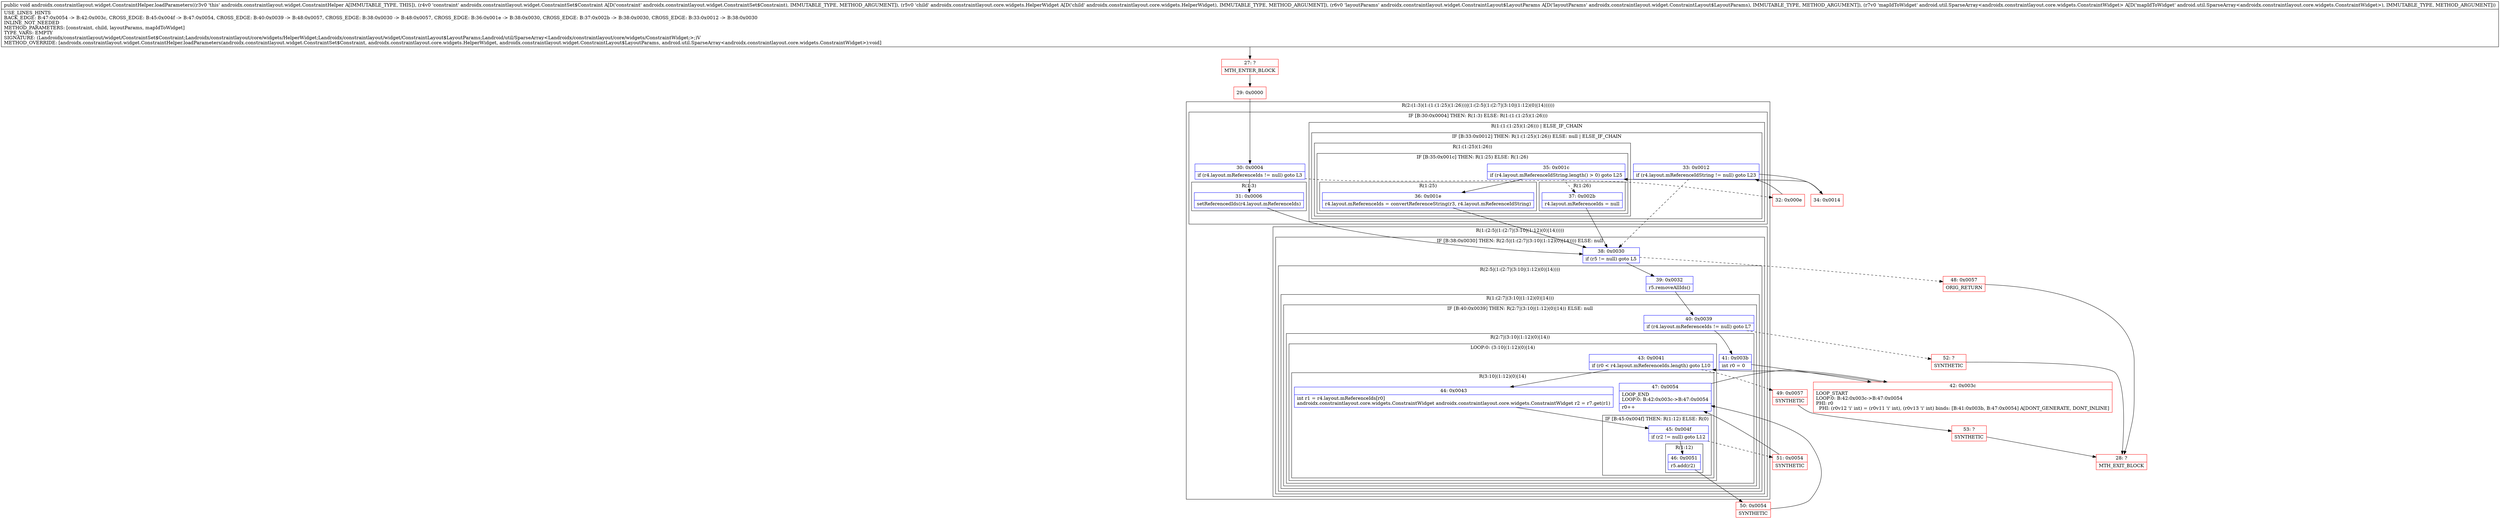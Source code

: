 digraph "CFG forandroidx.constraintlayout.widget.ConstraintHelper.loadParameters(Landroidx\/constraintlayout\/widget\/ConstraintSet$Constraint;Landroidx\/constraintlayout\/core\/widgets\/HelperWidget;Landroidx\/constraintlayout\/widget\/ConstraintLayout$LayoutParams;Landroid\/util\/SparseArray;)V" {
subgraph cluster_Region_1867606370 {
label = "R(2:(1:3)(1:(1:(1:25)(1:26)))|(1:(2:5|(1:(2:7|(3:10|(1:12)(0)|14))))))";
node [shape=record,color=blue];
subgraph cluster_IfRegion_1202589289 {
label = "IF [B:30:0x0004] THEN: R(1:3) ELSE: R(1:(1:(1:25)(1:26)))";
node [shape=record,color=blue];
Node_30 [shape=record,label="{30\:\ 0x0004|if (r4.layout.mReferenceIds != null) goto L3\l}"];
subgraph cluster_Region_679877775 {
label = "R(1:3)";
node [shape=record,color=blue];
Node_31 [shape=record,label="{31\:\ 0x0006|setReferencedIds(r4.layout.mReferenceIds)\l}"];
}
subgraph cluster_Region_412042450 {
label = "R(1:(1:(1:25)(1:26))) | ELSE_IF_CHAIN\l";
node [shape=record,color=blue];
subgraph cluster_IfRegion_2096182488 {
label = "IF [B:33:0x0012] THEN: R(1:(1:25)(1:26)) ELSE: null | ELSE_IF_CHAIN\l";
node [shape=record,color=blue];
Node_33 [shape=record,label="{33\:\ 0x0012|if (r4.layout.mReferenceIdString != null) goto L23\l}"];
subgraph cluster_Region_1260105833 {
label = "R(1:(1:25)(1:26))";
node [shape=record,color=blue];
subgraph cluster_IfRegion_1407299553 {
label = "IF [B:35:0x001c] THEN: R(1:25) ELSE: R(1:26)";
node [shape=record,color=blue];
Node_35 [shape=record,label="{35\:\ 0x001c|if (r4.layout.mReferenceIdString.length() \> 0) goto L25\l}"];
subgraph cluster_Region_833280155 {
label = "R(1:25)";
node [shape=record,color=blue];
Node_36 [shape=record,label="{36\:\ 0x001e|r4.layout.mReferenceIds = convertReferenceString(r3, r4.layout.mReferenceIdString)\l}"];
}
subgraph cluster_Region_1149791618 {
label = "R(1:26)";
node [shape=record,color=blue];
Node_37 [shape=record,label="{37\:\ 0x002b|r4.layout.mReferenceIds = null\l}"];
}
}
}
}
}
}
subgraph cluster_Region_1376130434 {
label = "R(1:(2:5|(1:(2:7|(3:10|(1:12)(0)|14)))))";
node [shape=record,color=blue];
subgraph cluster_IfRegion_214316676 {
label = "IF [B:38:0x0030] THEN: R(2:5|(1:(2:7|(3:10|(1:12)(0)|14)))) ELSE: null";
node [shape=record,color=blue];
Node_38 [shape=record,label="{38\:\ 0x0030|if (r5 != null) goto L5\l}"];
subgraph cluster_Region_1800358279 {
label = "R(2:5|(1:(2:7|(3:10|(1:12)(0)|14))))";
node [shape=record,color=blue];
Node_39 [shape=record,label="{39\:\ 0x0032|r5.removeAllIds()\l}"];
subgraph cluster_Region_1814879505 {
label = "R(1:(2:7|(3:10|(1:12)(0)|14)))";
node [shape=record,color=blue];
subgraph cluster_IfRegion_241463059 {
label = "IF [B:40:0x0039] THEN: R(2:7|(3:10|(1:12)(0)|14)) ELSE: null";
node [shape=record,color=blue];
Node_40 [shape=record,label="{40\:\ 0x0039|if (r4.layout.mReferenceIds != null) goto L7\l}"];
subgraph cluster_Region_1864332868 {
label = "R(2:7|(3:10|(1:12)(0)|14))";
node [shape=record,color=blue];
Node_41 [shape=record,label="{41\:\ 0x003b|int r0 = 0\l}"];
subgraph cluster_LoopRegion_2043672170 {
label = "LOOP:0: (3:10|(1:12)(0)|14)";
node [shape=record,color=blue];
Node_43 [shape=record,label="{43\:\ 0x0041|if (r0 \< r4.layout.mReferenceIds.length) goto L10\l}"];
subgraph cluster_Region_1359268550 {
label = "R(3:10|(1:12)(0)|14)";
node [shape=record,color=blue];
Node_44 [shape=record,label="{44\:\ 0x0043|int r1 = r4.layout.mReferenceIds[r0]\landroidx.constraintlayout.core.widgets.ConstraintWidget androidx.constraintlayout.core.widgets.ConstraintWidget r2 = r7.get(r1)\l}"];
subgraph cluster_IfRegion_750673439 {
label = "IF [B:45:0x004f] THEN: R(1:12) ELSE: R(0)";
node [shape=record,color=blue];
Node_45 [shape=record,label="{45\:\ 0x004f|if (r2 != null) goto L12\l}"];
subgraph cluster_Region_940028058 {
label = "R(1:12)";
node [shape=record,color=blue];
Node_46 [shape=record,label="{46\:\ 0x0051|r5.add(r2)\l}"];
}
subgraph cluster_Region_866847309 {
label = "R(0)";
node [shape=record,color=blue];
}
}
Node_47 [shape=record,label="{47\:\ 0x0054|LOOP_END\lLOOP:0: B:42:0x003c\-\>B:47:0x0054\l|r0++\l}"];
}
}
}
}
}
}
}
}
}
Node_27 [shape=record,color=red,label="{27\:\ ?|MTH_ENTER_BLOCK\l}"];
Node_29 [shape=record,color=red,label="{29\:\ 0x0000}"];
Node_42 [shape=record,color=red,label="{42\:\ 0x003c|LOOP_START\lLOOP:0: B:42:0x003c\-\>B:47:0x0054\lPHI: r0 \l  PHI: (r0v12 'i' int) = (r0v11 'i' int), (r0v13 'i' int) binds: [B:41:0x003b, B:47:0x0054] A[DONT_GENERATE, DONT_INLINE]\l}"];
Node_50 [shape=record,color=red,label="{50\:\ 0x0054|SYNTHETIC\l}"];
Node_51 [shape=record,color=red,label="{51\:\ 0x0054|SYNTHETIC\l}"];
Node_49 [shape=record,color=red,label="{49\:\ 0x0057|SYNTHETIC\l}"];
Node_53 [shape=record,color=red,label="{53\:\ ?|SYNTHETIC\l}"];
Node_28 [shape=record,color=red,label="{28\:\ ?|MTH_EXIT_BLOCK\l}"];
Node_52 [shape=record,color=red,label="{52\:\ ?|SYNTHETIC\l}"];
Node_48 [shape=record,color=red,label="{48\:\ 0x0057|ORIG_RETURN\l}"];
Node_32 [shape=record,color=red,label="{32\:\ 0x000e}"];
Node_34 [shape=record,color=red,label="{34\:\ 0x0014}"];
MethodNode[shape=record,label="{public void androidx.constraintlayout.widget.ConstraintHelper.loadParameters((r3v0 'this' androidx.constraintlayout.widget.ConstraintHelper A[IMMUTABLE_TYPE, THIS]), (r4v0 'constraint' androidx.constraintlayout.widget.ConstraintSet$Constraint A[D('constraint' androidx.constraintlayout.widget.ConstraintSet$Constraint), IMMUTABLE_TYPE, METHOD_ARGUMENT]), (r5v0 'child' androidx.constraintlayout.core.widgets.HelperWidget A[D('child' androidx.constraintlayout.core.widgets.HelperWidget), IMMUTABLE_TYPE, METHOD_ARGUMENT]), (r6v0 'layoutParams' androidx.constraintlayout.widget.ConstraintLayout$LayoutParams A[D('layoutParams' androidx.constraintlayout.widget.ConstraintLayout$LayoutParams), IMMUTABLE_TYPE, METHOD_ARGUMENT]), (r7v0 'mapIdToWidget' android.util.SparseArray\<androidx.constraintlayout.core.widgets.ConstraintWidget\> A[D('mapIdToWidget' android.util.SparseArray\<androidx.constraintlayout.core.widgets.ConstraintWidget\>), IMMUTABLE_TYPE, METHOD_ARGUMENT]))  | USE_LINES_HINTS\lBACK_EDGE: B:47:0x0054 \-\> B:42:0x003c, CROSS_EDGE: B:45:0x004f \-\> B:47:0x0054, CROSS_EDGE: B:40:0x0039 \-\> B:48:0x0057, CROSS_EDGE: B:38:0x0030 \-\> B:48:0x0057, CROSS_EDGE: B:36:0x001e \-\> B:38:0x0030, CROSS_EDGE: B:37:0x002b \-\> B:38:0x0030, CROSS_EDGE: B:33:0x0012 \-\> B:38:0x0030\lINLINE_NOT_NEEDED\lMETHOD_PARAMETERS: [constraint, child, layoutParams, mapIdToWidget]\lTYPE_VARS: EMPTY\lSIGNATURE: (Landroidx\/constraintlayout\/widget\/ConstraintSet$Constraint;Landroidx\/constraintlayout\/core\/widgets\/HelperWidget;Landroidx\/constraintlayout\/widget\/ConstraintLayout$LayoutParams;Landroid\/util\/SparseArray\<Landroidx\/constraintlayout\/core\/widgets\/ConstraintWidget;\>;)V\lMETHOD_OVERRIDE: [androidx.constraintlayout.widget.ConstraintHelper.loadParameters(androidx.constraintlayout.widget.ConstraintSet$Constraint, androidx.constraintlayout.core.widgets.HelperWidget, androidx.constraintlayout.widget.ConstraintLayout$LayoutParams, android.util.SparseArray\<androidx.constraintlayout.core.widgets.ConstraintWidget\>):void]\l}"];
MethodNode -> Node_27;Node_30 -> Node_31;
Node_30 -> Node_32[style=dashed];
Node_31 -> Node_38;
Node_33 -> Node_34;
Node_33 -> Node_38[style=dashed];
Node_35 -> Node_36;
Node_35 -> Node_37[style=dashed];
Node_36 -> Node_38;
Node_37 -> Node_38;
Node_38 -> Node_39;
Node_38 -> Node_48[style=dashed];
Node_39 -> Node_40;
Node_40 -> Node_41;
Node_40 -> Node_52[style=dashed];
Node_41 -> Node_42;
Node_43 -> Node_44;
Node_43 -> Node_49[style=dashed];
Node_44 -> Node_45;
Node_45 -> Node_46;
Node_45 -> Node_51[style=dashed];
Node_46 -> Node_50;
Node_47 -> Node_42;
Node_27 -> Node_29;
Node_29 -> Node_30;
Node_42 -> Node_43;
Node_50 -> Node_47;
Node_51 -> Node_47;
Node_49 -> Node_53;
Node_53 -> Node_28;
Node_52 -> Node_28;
Node_48 -> Node_28;
Node_32 -> Node_33;
Node_34 -> Node_35;
}

